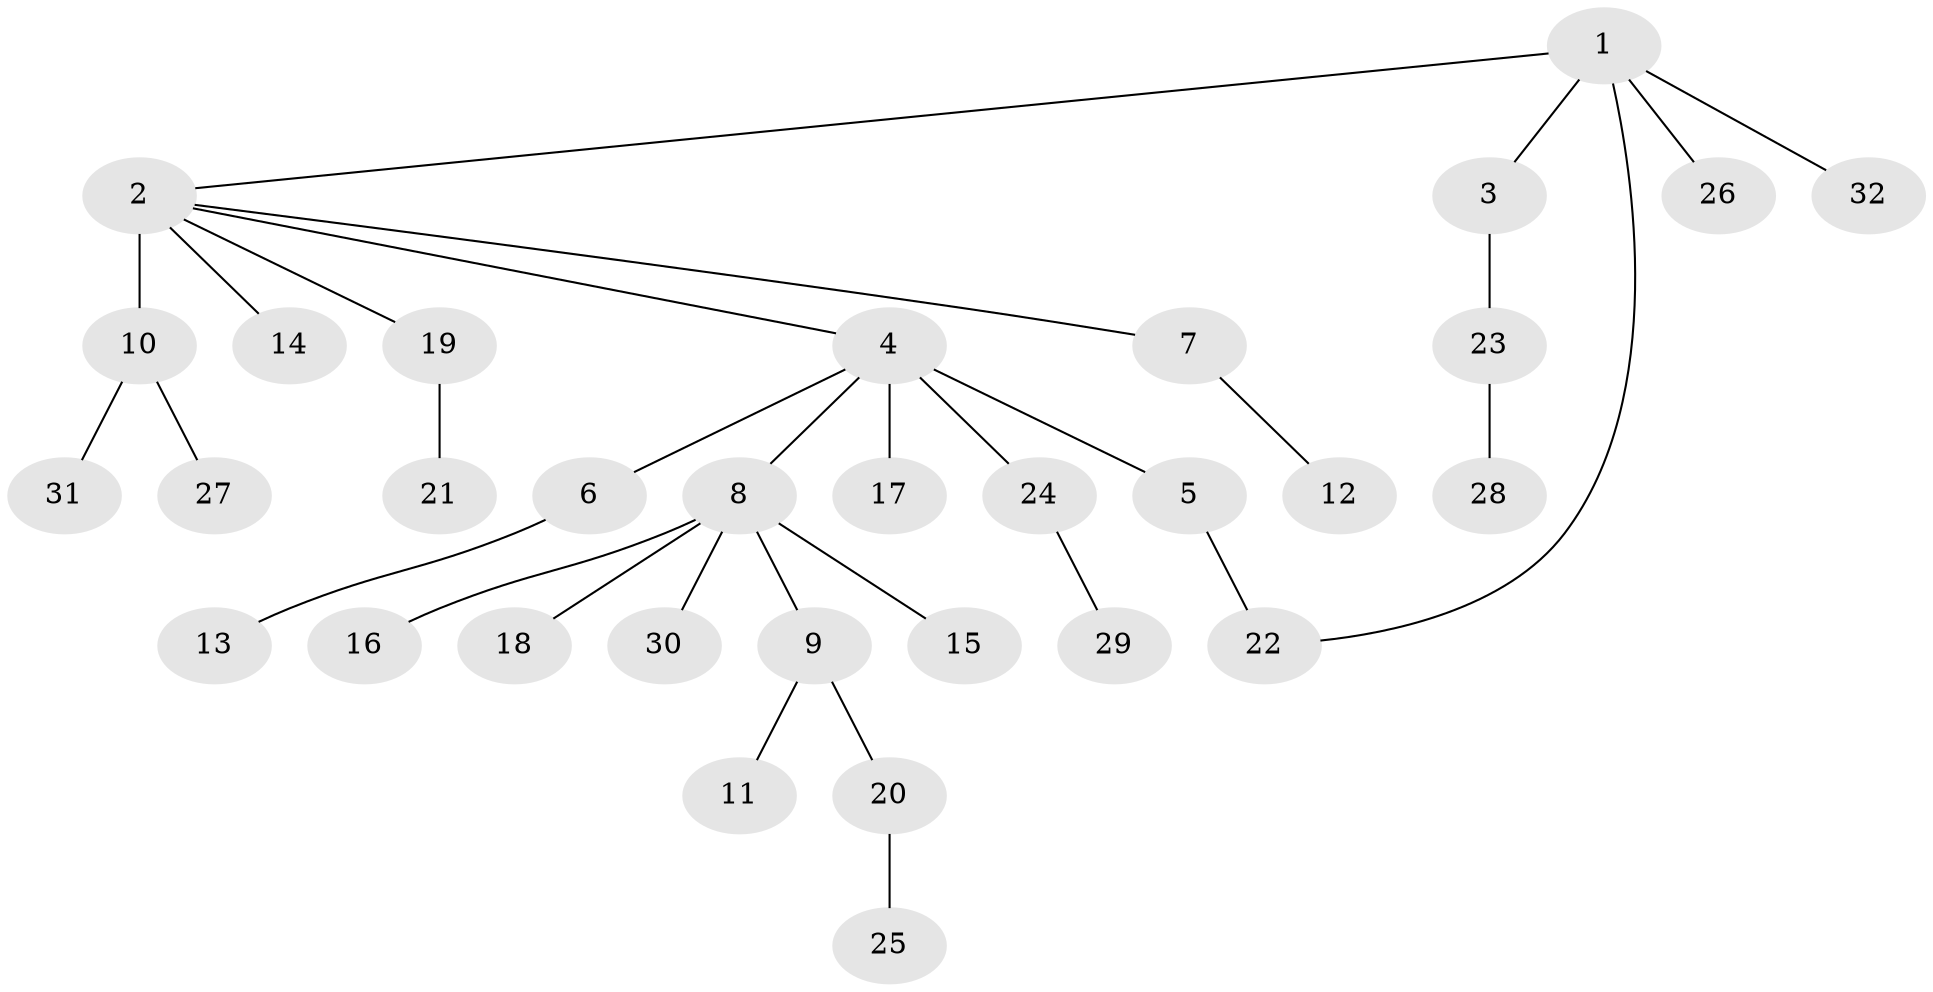 // original degree distribution, {9: 0.009433962264150943, 17: 0.009433962264150943, 2: 0.20754716981132076, 12: 0.009433962264150943, 4: 0.03773584905660377, 5: 0.02830188679245283, 6: 0.018867924528301886, 8: 0.009433962264150943, 1: 0.6320754716981132, 3: 0.03773584905660377}
// Generated by graph-tools (version 1.1) at 2025/50/03/04/25 22:50:42]
// undirected, 32 vertices, 32 edges
graph export_dot {
  node [color=gray90,style=filled];
  1;
  2;
  3;
  4;
  5;
  6;
  7;
  8;
  9;
  10;
  11;
  12;
  13;
  14;
  15;
  16;
  17;
  18;
  19;
  20;
  21;
  22;
  23;
  24;
  25;
  26;
  27;
  28;
  29;
  30;
  31;
  32;
  1 -- 2 [weight=1.0];
  1 -- 3 [weight=1.0];
  1 -- 22 [weight=1.0];
  1 -- 26 [weight=1.0];
  1 -- 32 [weight=1.0];
  2 -- 4 [weight=1.0];
  2 -- 7 [weight=1.0];
  2 -- 10 [weight=10.0];
  2 -- 14 [weight=1.0];
  2 -- 19 [weight=1.0];
  3 -- 23 [weight=2.0];
  4 -- 5 [weight=1.0];
  4 -- 6 [weight=1.0];
  4 -- 8 [weight=1.0];
  4 -- 17 [weight=5.0];
  4 -- 24 [weight=1.0];
  5 -- 22 [weight=2.0];
  6 -- 13 [weight=1.0];
  7 -- 12 [weight=1.0];
  8 -- 9 [weight=1.0];
  8 -- 15 [weight=1.0];
  8 -- 16 [weight=1.0];
  8 -- 18 [weight=1.0];
  8 -- 30 [weight=1.0];
  9 -- 11 [weight=1.0];
  9 -- 20 [weight=1.0];
  10 -- 27 [weight=1.0];
  10 -- 31 [weight=1.0];
  19 -- 21 [weight=4.0];
  20 -- 25 [weight=1.0];
  23 -- 28 [weight=2.0];
  24 -- 29 [weight=1.0];
}
